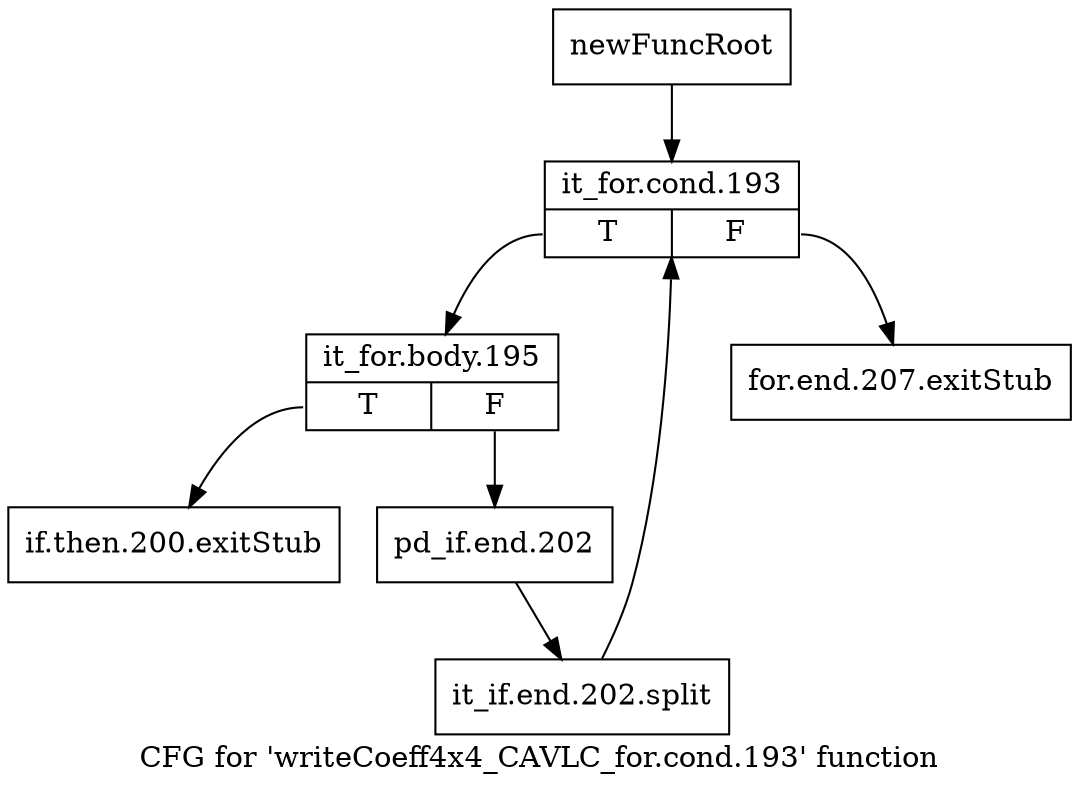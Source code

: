 digraph "CFG for 'writeCoeff4x4_CAVLC_for.cond.193' function" {
	label="CFG for 'writeCoeff4x4_CAVLC_for.cond.193' function";

	Node0x23b1a80 [shape=record,label="{newFuncRoot}"];
	Node0x23b1a80 -> Node0x23b1b70;
	Node0x23b1ad0 [shape=record,label="{for.end.207.exitStub}"];
	Node0x23b1b20 [shape=record,label="{if.then.200.exitStub}"];
	Node0x23b1b70 [shape=record,label="{it_for.cond.193|{<s0>T|<s1>F}}"];
	Node0x23b1b70:s0 -> Node0x23b1bc0;
	Node0x23b1b70:s1 -> Node0x23b1ad0;
	Node0x23b1bc0 [shape=record,label="{it_for.body.195|{<s0>T|<s1>F}}"];
	Node0x23b1bc0:s0 -> Node0x23b1b20;
	Node0x23b1bc0:s1 -> Node0x23b1c10;
	Node0x23b1c10 [shape=record,label="{pd_if.end.202}"];
	Node0x23b1c10 -> Node0x34f6e00;
	Node0x34f6e00 [shape=record,label="{it_if.end.202.split}"];
	Node0x34f6e00 -> Node0x23b1b70;
}
